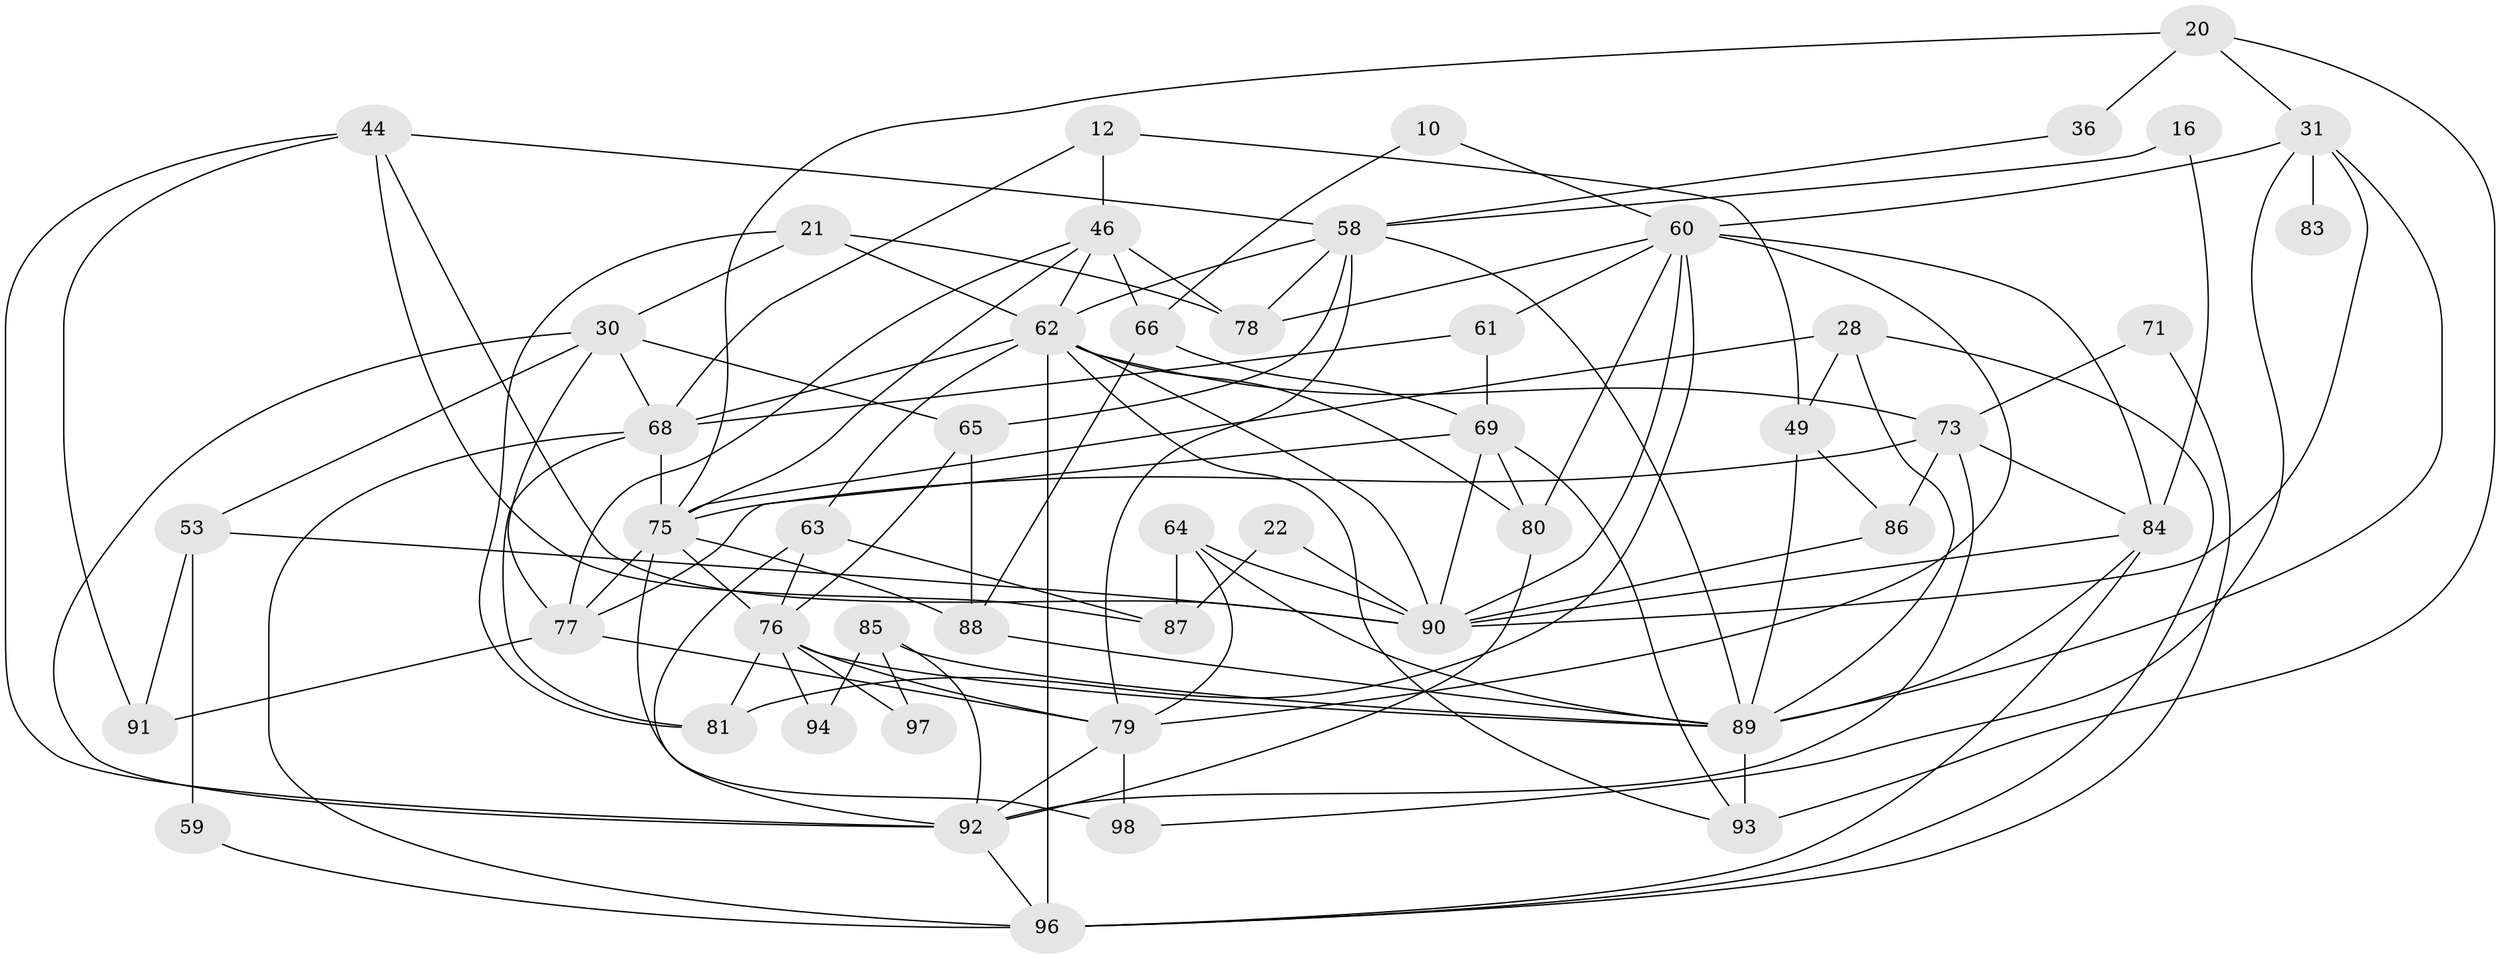 // original degree distribution, {2: 0.1836734693877551, 5: 0.1326530612244898, 3: 0.20408163265306123, 6: 0.12244897959183673, 4: 0.29591836734693877, 7: 0.05102040816326531, 8: 0.01020408163265306}
// Generated by graph-tools (version 1.1) at 2025/51/03/09/25 04:51:34]
// undirected, 49 vertices, 118 edges
graph export_dot {
graph [start="1"]
  node [color=gray90,style=filled];
  10;
  12;
  16;
  20;
  21;
  22;
  28 [super="+8"];
  30 [super="+3"];
  31 [super="+27"];
  36 [super="+17"];
  44;
  46 [super="+13"];
  49;
  53;
  58 [super="+40"];
  59;
  60 [super="+24+43"];
  61 [super="+19"];
  62 [super="+33"];
  63 [super="+11"];
  64 [super="+45"];
  65;
  66 [super="+18"];
  68;
  69 [super="+37"];
  71;
  73 [super="+54"];
  75 [super="+42"];
  76 [super="+41"];
  77 [super="+38+50"];
  78 [super="+14"];
  79 [super="+48"];
  80;
  81;
  83;
  84 [super="+47"];
  85;
  86;
  87 [super="+9+1+29"];
  88;
  89 [super="+35+67+57+56+52"];
  90 [super="+82+72"];
  91 [super="+26"];
  92 [super="+51+55"];
  93 [super="+70"];
  94;
  96 [super="+74+95"];
  97;
  98;
  10 -- 66;
  10 -- 60;
  12 -- 68;
  12 -- 46;
  12 -- 49;
  16 -- 58;
  16 -- 84;
  20 -- 31;
  20 -- 36 [weight=2];
  20 -- 93 [weight=2];
  20 -- 75;
  21 -- 81;
  21 -- 78;
  21 -- 30;
  21 -- 62;
  22 -- 90;
  22 -- 87;
  28 -- 49 [weight=2];
  28 -- 96;
  28 -- 75;
  28 -- 89;
  30 -- 68 [weight=2];
  30 -- 53;
  30 -- 65;
  30 -- 77;
  30 -- 92;
  31 -- 98 [weight=2];
  31 -- 83 [weight=2];
  31 -- 90;
  31 -- 89 [weight=3];
  31 -- 60;
  36 -- 58;
  44 -- 58 [weight=2];
  44 -- 91;
  44 -- 87 [weight=2];
  44 -- 90;
  44 -- 92;
  46 -- 66 [weight=2];
  46 -- 62;
  46 -- 78 [weight=2];
  46 -- 75 [weight=2];
  46 -- 77;
  49 -- 86;
  49 -- 89;
  53 -- 59;
  53 -- 90 [weight=3];
  53 -- 91;
  58 -- 78;
  58 -- 65;
  58 -- 79;
  58 -- 62;
  58 -- 89 [weight=2];
  59 -- 96;
  60 -- 81;
  60 -- 80;
  60 -- 90;
  60 -- 78;
  60 -- 79 [weight=2];
  60 -- 61;
  60 -- 84;
  61 -- 68;
  61 -- 69;
  62 -- 90 [weight=2];
  62 -- 68;
  62 -- 80;
  62 -- 63 [weight=2];
  62 -- 93;
  62 -- 96 [weight=2];
  62 -- 73;
  63 -- 92;
  63 -- 87;
  63 -- 76;
  64 -- 89 [weight=2];
  64 -- 87;
  64 -- 90;
  64 -- 79;
  65 -- 88;
  65 -- 76;
  66 -- 69;
  66 -- 88 [weight=2];
  68 -- 81;
  68 -- 96;
  68 -- 75;
  69 -- 90;
  69 -- 93;
  69 -- 80;
  69 -- 77;
  71 -- 73;
  71 -- 96;
  73 -- 84;
  73 -- 86;
  73 -- 75 [weight=2];
  73 -- 92;
  75 -- 76;
  75 -- 98;
  75 -- 77;
  75 -- 88;
  76 -- 79;
  76 -- 81;
  76 -- 97;
  76 -- 94;
  76 -- 89;
  77 -- 91;
  77 -- 79 [weight=2];
  79 -- 98 [weight=2];
  79 -- 92;
  80 -- 92;
  84 -- 96 [weight=2];
  84 -- 89;
  84 -- 90;
  85 -- 92;
  85 -- 94;
  85 -- 97;
  85 -- 89;
  86 -- 90;
  88 -- 89;
  89 -- 93 [weight=2];
  92 -- 96 [weight=2];
}
